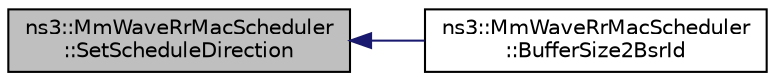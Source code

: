 digraph "ns3::MmWaveRrMacScheduler::SetScheduleDirection"
{
  edge [fontname="Helvetica",fontsize="10",labelfontname="Helvetica",labelfontsize="10"];
  node [fontname="Helvetica",fontsize="10",shape=record];
  rankdir="LR";
  Node1 [label="ns3::MmWaveRrMacScheduler\l::SetScheduleDirection",height=0.2,width=0.4,color="black", fillcolor="grey75", style="filled", fontcolor="black"];
  Node1 -> Node2 [dir="back",color="midnightblue",fontsize="10",style="solid"];
  Node2 [label="ns3::MmWaveRrMacScheduler\l::BufferSize2BsrId",height=0.2,width=0.4,color="black", fillcolor="white", style="filled",URL="$d5/d9b/classns3_1_1MmWaveRrMacScheduler.html#a3186afb36a652a68908b932e2ceb2567"];
}
